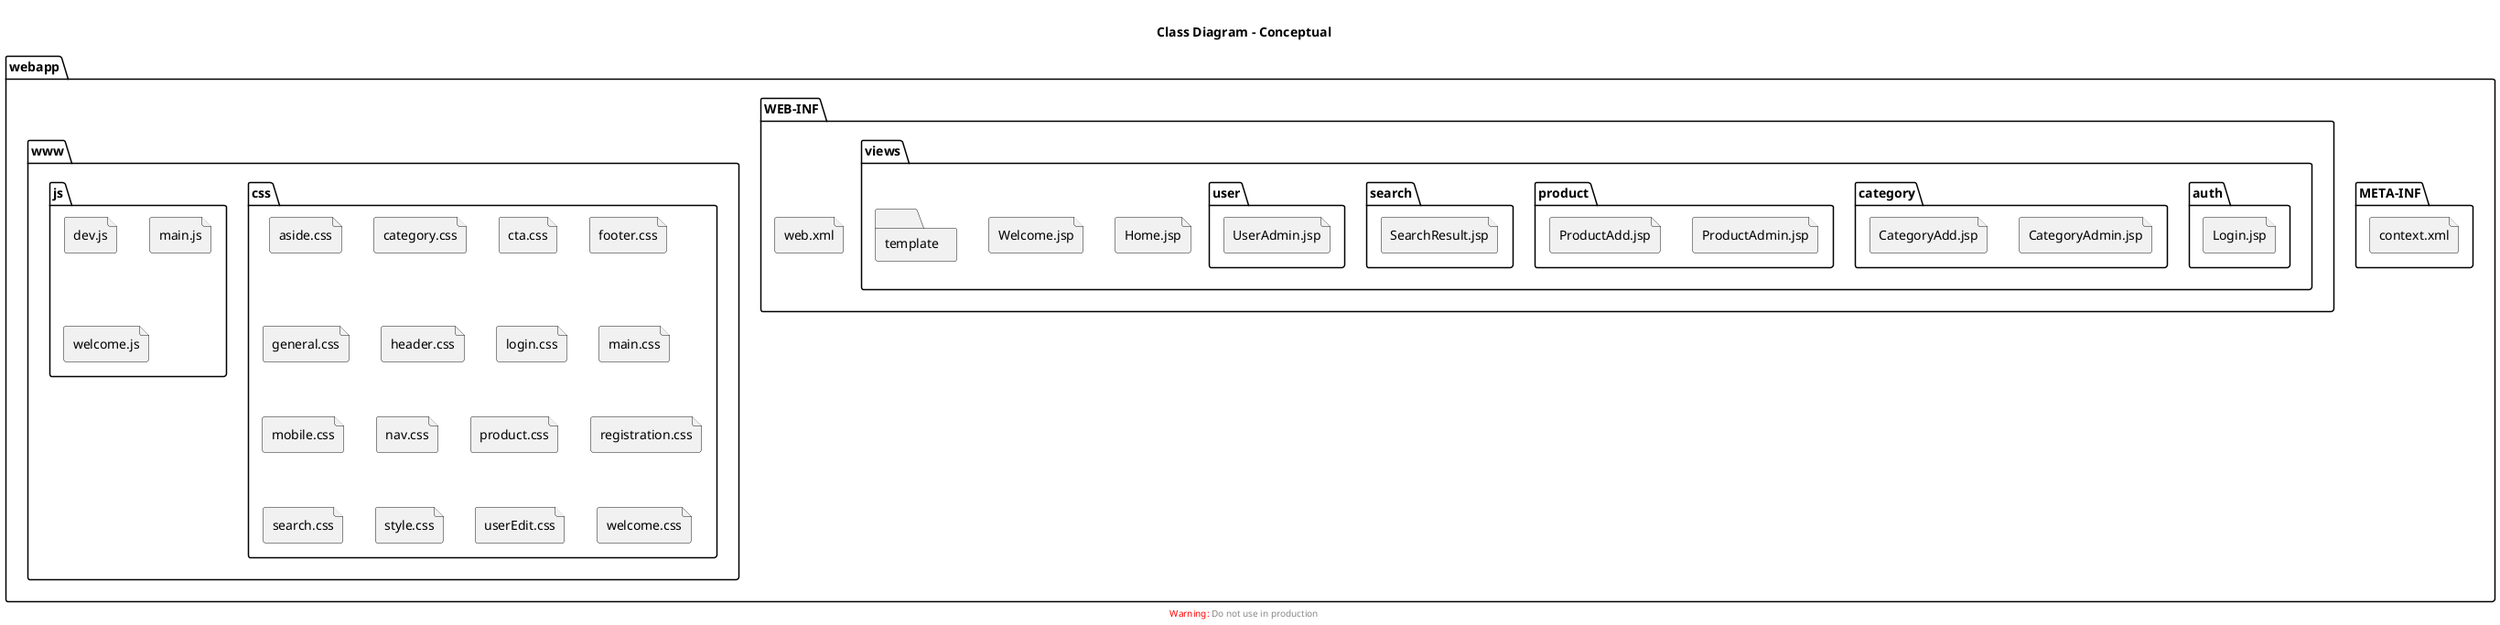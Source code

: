 @startuml

' left to right direction

header 

endheader

title Class Diagram - Conceptual

footer
<font color=red>Warning:</font> Do not use in production
endfooter

folder webapp {
  folder META-INF {
    file context.xml
  }
  folder WEB-INF {
    folder views {
      folder auth{
        file Login.jsp
      }
      folder category{
        file CategoryAdmin.jsp
        file CategoryAdd.jsp
      }
      folder product{
        file ProductAdmin.jsp
        file ProductAdd.jsp
      }
      folder search{
        file SearchResult.jsp
      }
      folder template{

      }
      folder user{
        file UserAdmin.jsp
        file UserAdmin.jsp
        file UserAdmin.jsp
        file UserAdmin.jsp
      }
      file Home.jsp
      file Welcome.jsp
    }
    file web.xml
  }
  folder www {
    folder css {
      file aside.css
      file category.css
      file cta.css
      file footer.css
      file general.css
      file header.css
      file login.css
      file main.css
      file mobile.css
      file nav.css
      file product.css
      file registration.css
      file search.css
      file style.css
      file userEdit.css
      file welcome.css

    }
    folder js {
      file dev.js
      file main.js
      file welcome.js
    }
  }
}

@enduml